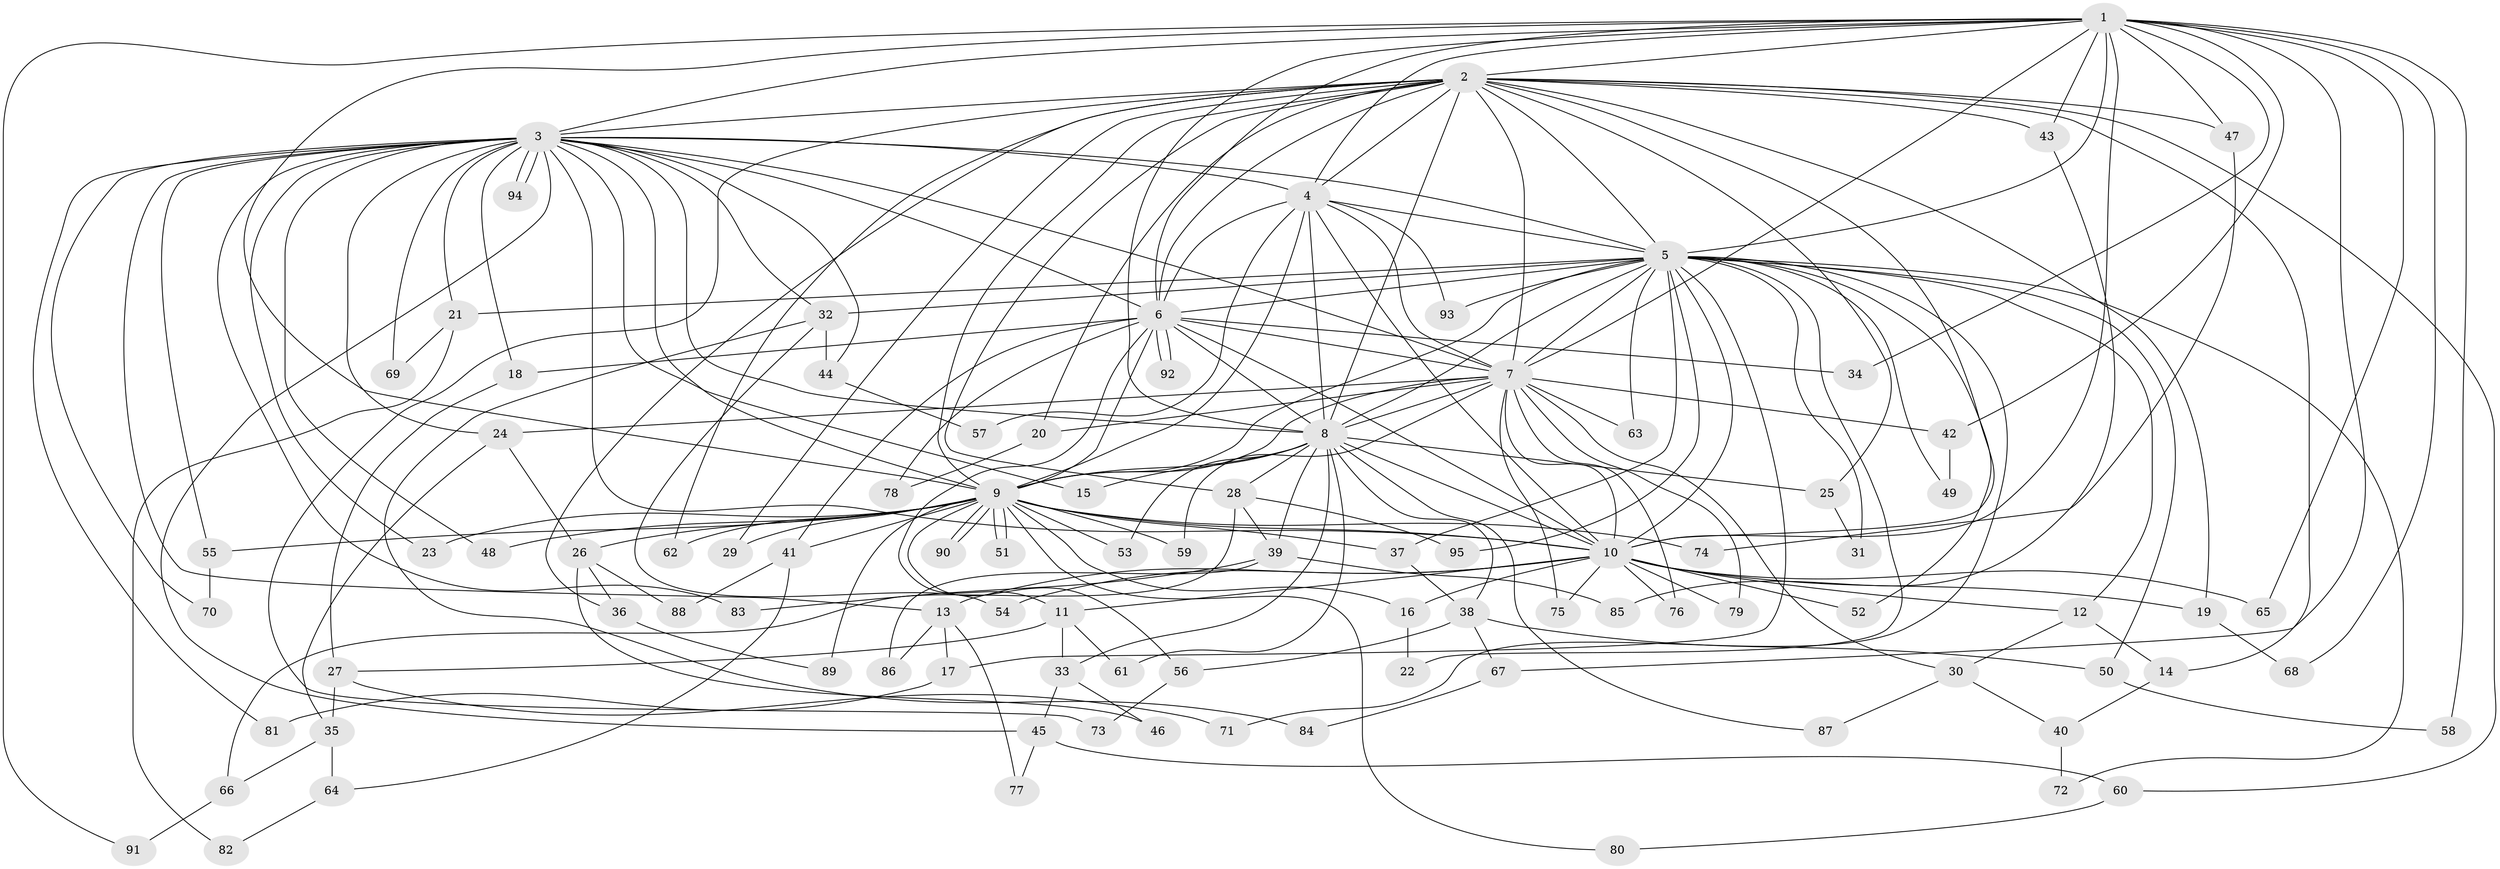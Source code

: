 // coarse degree distribution, {16: 0.014492753623188406, 19: 0.028985507246376812, 23: 0.014492753623188406, 22: 0.014492753623188406, 15: 0.028985507246376812, 28: 0.014492753623188406, 17: 0.014492753623188406, 5: 0.057971014492753624, 4: 0.057971014492753624, 3: 0.21739130434782608, 2: 0.4927536231884058, 6: 0.028985507246376812, 7: 0.014492753623188406}
// Generated by graph-tools (version 1.1) at 2025/41/03/06/25 10:41:31]
// undirected, 95 vertices, 215 edges
graph export_dot {
graph [start="1"]
  node [color=gray90,style=filled];
  1;
  2;
  3;
  4;
  5;
  6;
  7;
  8;
  9;
  10;
  11;
  12;
  13;
  14;
  15;
  16;
  17;
  18;
  19;
  20;
  21;
  22;
  23;
  24;
  25;
  26;
  27;
  28;
  29;
  30;
  31;
  32;
  33;
  34;
  35;
  36;
  37;
  38;
  39;
  40;
  41;
  42;
  43;
  44;
  45;
  46;
  47;
  48;
  49;
  50;
  51;
  52;
  53;
  54;
  55;
  56;
  57;
  58;
  59;
  60;
  61;
  62;
  63;
  64;
  65;
  66;
  67;
  68;
  69;
  70;
  71;
  72;
  73;
  74;
  75;
  76;
  77;
  78;
  79;
  80;
  81;
  82;
  83;
  84;
  85;
  86;
  87;
  88;
  89;
  90;
  91;
  92;
  93;
  94;
  95;
  1 -- 2;
  1 -- 3;
  1 -- 4;
  1 -- 5;
  1 -- 6;
  1 -- 7;
  1 -- 8;
  1 -- 9;
  1 -- 10;
  1 -- 34;
  1 -- 42;
  1 -- 43;
  1 -- 47;
  1 -- 58;
  1 -- 65;
  1 -- 67;
  1 -- 68;
  1 -- 91;
  2 -- 3;
  2 -- 4;
  2 -- 5;
  2 -- 6;
  2 -- 7;
  2 -- 8;
  2 -- 9;
  2 -- 10;
  2 -- 14;
  2 -- 19;
  2 -- 20;
  2 -- 25;
  2 -- 28;
  2 -- 29;
  2 -- 36;
  2 -- 43;
  2 -- 47;
  2 -- 60;
  2 -- 62;
  2 -- 73;
  3 -- 4;
  3 -- 5;
  3 -- 6;
  3 -- 7;
  3 -- 8;
  3 -- 9;
  3 -- 10;
  3 -- 13;
  3 -- 15;
  3 -- 18;
  3 -- 21;
  3 -- 23;
  3 -- 24;
  3 -- 32;
  3 -- 44;
  3 -- 45;
  3 -- 48;
  3 -- 55;
  3 -- 69;
  3 -- 70;
  3 -- 81;
  3 -- 83;
  3 -- 94;
  3 -- 94;
  4 -- 5;
  4 -- 6;
  4 -- 7;
  4 -- 8;
  4 -- 9;
  4 -- 10;
  4 -- 57;
  4 -- 93;
  5 -- 6;
  5 -- 7;
  5 -- 8;
  5 -- 9;
  5 -- 10;
  5 -- 12;
  5 -- 17;
  5 -- 21;
  5 -- 22;
  5 -- 31;
  5 -- 32;
  5 -- 37;
  5 -- 49;
  5 -- 50;
  5 -- 52;
  5 -- 63;
  5 -- 71;
  5 -- 72;
  5 -- 93;
  5 -- 95;
  6 -- 7;
  6 -- 8;
  6 -- 9;
  6 -- 10;
  6 -- 11;
  6 -- 18;
  6 -- 34;
  6 -- 41;
  6 -- 78;
  6 -- 92;
  6 -- 92;
  7 -- 8;
  7 -- 9;
  7 -- 10;
  7 -- 20;
  7 -- 24;
  7 -- 30;
  7 -- 42;
  7 -- 59;
  7 -- 63;
  7 -- 75;
  7 -- 76;
  7 -- 79;
  8 -- 9;
  8 -- 10;
  8 -- 15;
  8 -- 25;
  8 -- 28;
  8 -- 33;
  8 -- 38;
  8 -- 39;
  8 -- 53;
  8 -- 61;
  8 -- 87;
  9 -- 10;
  9 -- 16;
  9 -- 23;
  9 -- 26;
  9 -- 29;
  9 -- 37;
  9 -- 41;
  9 -- 48;
  9 -- 51;
  9 -- 51;
  9 -- 53;
  9 -- 55;
  9 -- 56;
  9 -- 59;
  9 -- 62;
  9 -- 74;
  9 -- 80;
  9 -- 89;
  9 -- 90;
  9 -- 90;
  10 -- 11;
  10 -- 12;
  10 -- 13;
  10 -- 16;
  10 -- 19;
  10 -- 52;
  10 -- 54;
  10 -- 65;
  10 -- 75;
  10 -- 76;
  10 -- 79;
  11 -- 27;
  11 -- 33;
  11 -- 61;
  12 -- 14;
  12 -- 30;
  13 -- 17;
  13 -- 77;
  13 -- 86;
  14 -- 40;
  16 -- 22;
  17 -- 81;
  18 -- 27;
  19 -- 68;
  20 -- 78;
  21 -- 69;
  21 -- 82;
  24 -- 26;
  24 -- 35;
  25 -- 31;
  26 -- 36;
  26 -- 46;
  26 -- 88;
  27 -- 35;
  27 -- 71;
  28 -- 39;
  28 -- 66;
  28 -- 95;
  30 -- 40;
  30 -- 87;
  32 -- 44;
  32 -- 54;
  32 -- 84;
  33 -- 45;
  33 -- 46;
  35 -- 64;
  35 -- 66;
  36 -- 89;
  37 -- 38;
  38 -- 50;
  38 -- 56;
  38 -- 67;
  39 -- 83;
  39 -- 85;
  39 -- 86;
  40 -- 72;
  41 -- 64;
  41 -- 88;
  42 -- 49;
  43 -- 85;
  44 -- 57;
  45 -- 60;
  45 -- 77;
  47 -- 74;
  50 -- 58;
  55 -- 70;
  56 -- 73;
  60 -- 80;
  64 -- 82;
  66 -- 91;
  67 -- 84;
}
